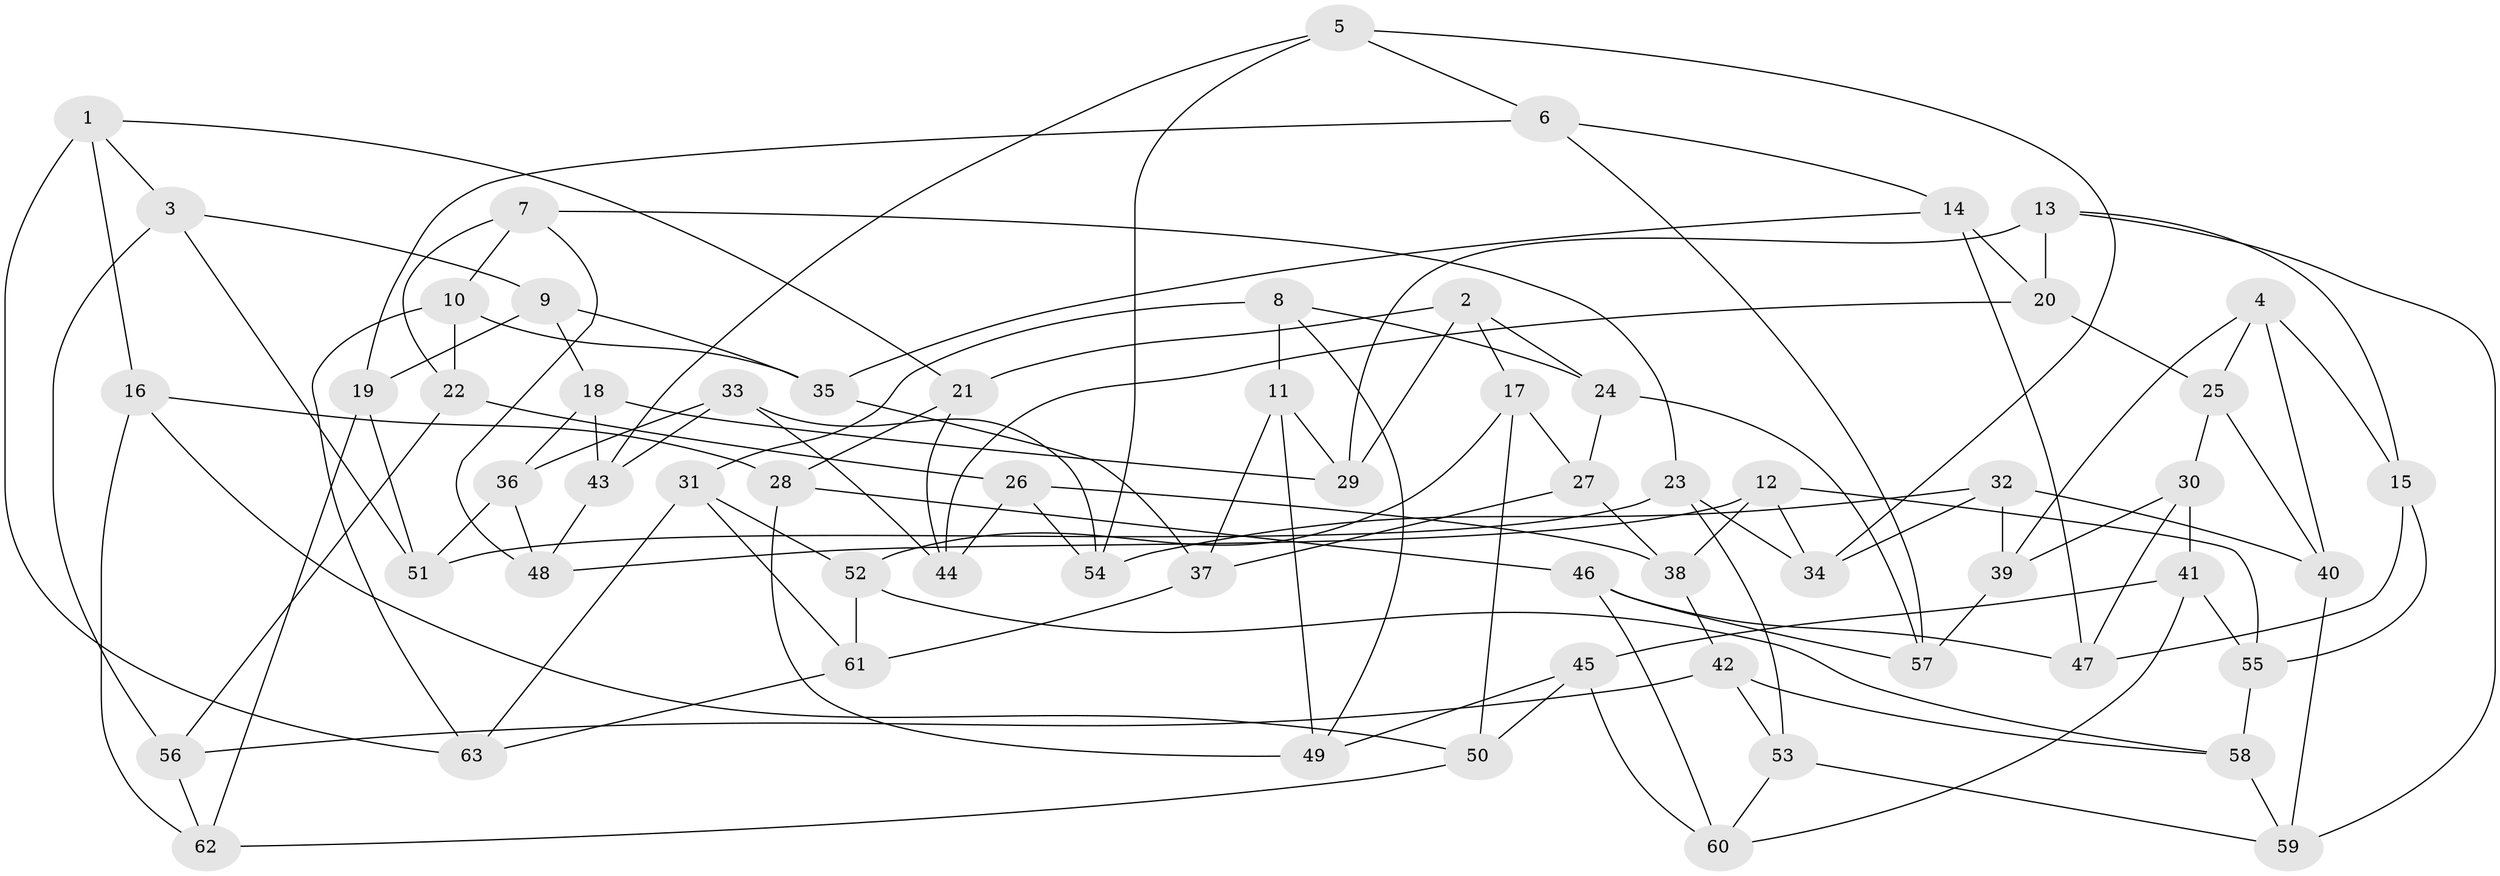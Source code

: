 // coarse degree distribution, {5: 0.09090909090909091, 4: 0.6590909090909091, 8: 0.045454545454545456, 6: 0.13636363636363635, 12: 0.022727272727272728, 3: 0.045454545454545456}
// Generated by graph-tools (version 1.1) at 2025/20/03/04/25 18:20:54]
// undirected, 63 vertices, 126 edges
graph export_dot {
graph [start="1"]
  node [color=gray90,style=filled];
  1;
  2;
  3;
  4;
  5;
  6;
  7;
  8;
  9;
  10;
  11;
  12;
  13;
  14;
  15;
  16;
  17;
  18;
  19;
  20;
  21;
  22;
  23;
  24;
  25;
  26;
  27;
  28;
  29;
  30;
  31;
  32;
  33;
  34;
  35;
  36;
  37;
  38;
  39;
  40;
  41;
  42;
  43;
  44;
  45;
  46;
  47;
  48;
  49;
  50;
  51;
  52;
  53;
  54;
  55;
  56;
  57;
  58;
  59;
  60;
  61;
  62;
  63;
  1 -- 16;
  1 -- 21;
  1 -- 63;
  1 -- 3;
  2 -- 24;
  2 -- 17;
  2 -- 21;
  2 -- 29;
  3 -- 9;
  3 -- 51;
  3 -- 56;
  4 -- 25;
  4 -- 40;
  4 -- 15;
  4 -- 39;
  5 -- 43;
  5 -- 34;
  5 -- 6;
  5 -- 54;
  6 -- 19;
  6 -- 57;
  6 -- 14;
  7 -- 10;
  7 -- 22;
  7 -- 23;
  7 -- 48;
  8 -- 49;
  8 -- 31;
  8 -- 11;
  8 -- 24;
  9 -- 19;
  9 -- 35;
  9 -- 18;
  10 -- 63;
  10 -- 35;
  10 -- 22;
  11 -- 29;
  11 -- 37;
  11 -- 49;
  12 -- 34;
  12 -- 48;
  12 -- 38;
  12 -- 55;
  13 -- 15;
  13 -- 29;
  13 -- 59;
  13 -- 20;
  14 -- 35;
  14 -- 20;
  14 -- 47;
  15 -- 47;
  15 -- 55;
  16 -- 50;
  16 -- 62;
  16 -- 28;
  17 -- 52;
  17 -- 50;
  17 -- 27;
  18 -- 36;
  18 -- 43;
  18 -- 29;
  19 -- 51;
  19 -- 62;
  20 -- 25;
  20 -- 44;
  21 -- 28;
  21 -- 44;
  22 -- 26;
  22 -- 56;
  23 -- 53;
  23 -- 34;
  23 -- 51;
  24 -- 57;
  24 -- 27;
  25 -- 40;
  25 -- 30;
  26 -- 44;
  26 -- 38;
  26 -- 54;
  27 -- 37;
  27 -- 38;
  28 -- 46;
  28 -- 49;
  30 -- 41;
  30 -- 47;
  30 -- 39;
  31 -- 63;
  31 -- 52;
  31 -- 61;
  32 -- 34;
  32 -- 54;
  32 -- 39;
  32 -- 40;
  33 -- 54;
  33 -- 43;
  33 -- 44;
  33 -- 36;
  35 -- 37;
  36 -- 51;
  36 -- 48;
  37 -- 61;
  38 -- 42;
  39 -- 57;
  40 -- 59;
  41 -- 45;
  41 -- 55;
  41 -- 60;
  42 -- 58;
  42 -- 56;
  42 -- 53;
  43 -- 48;
  45 -- 49;
  45 -- 60;
  45 -- 50;
  46 -- 57;
  46 -- 60;
  46 -- 47;
  50 -- 62;
  52 -- 61;
  52 -- 58;
  53 -- 60;
  53 -- 59;
  55 -- 58;
  56 -- 62;
  58 -- 59;
  61 -- 63;
}
